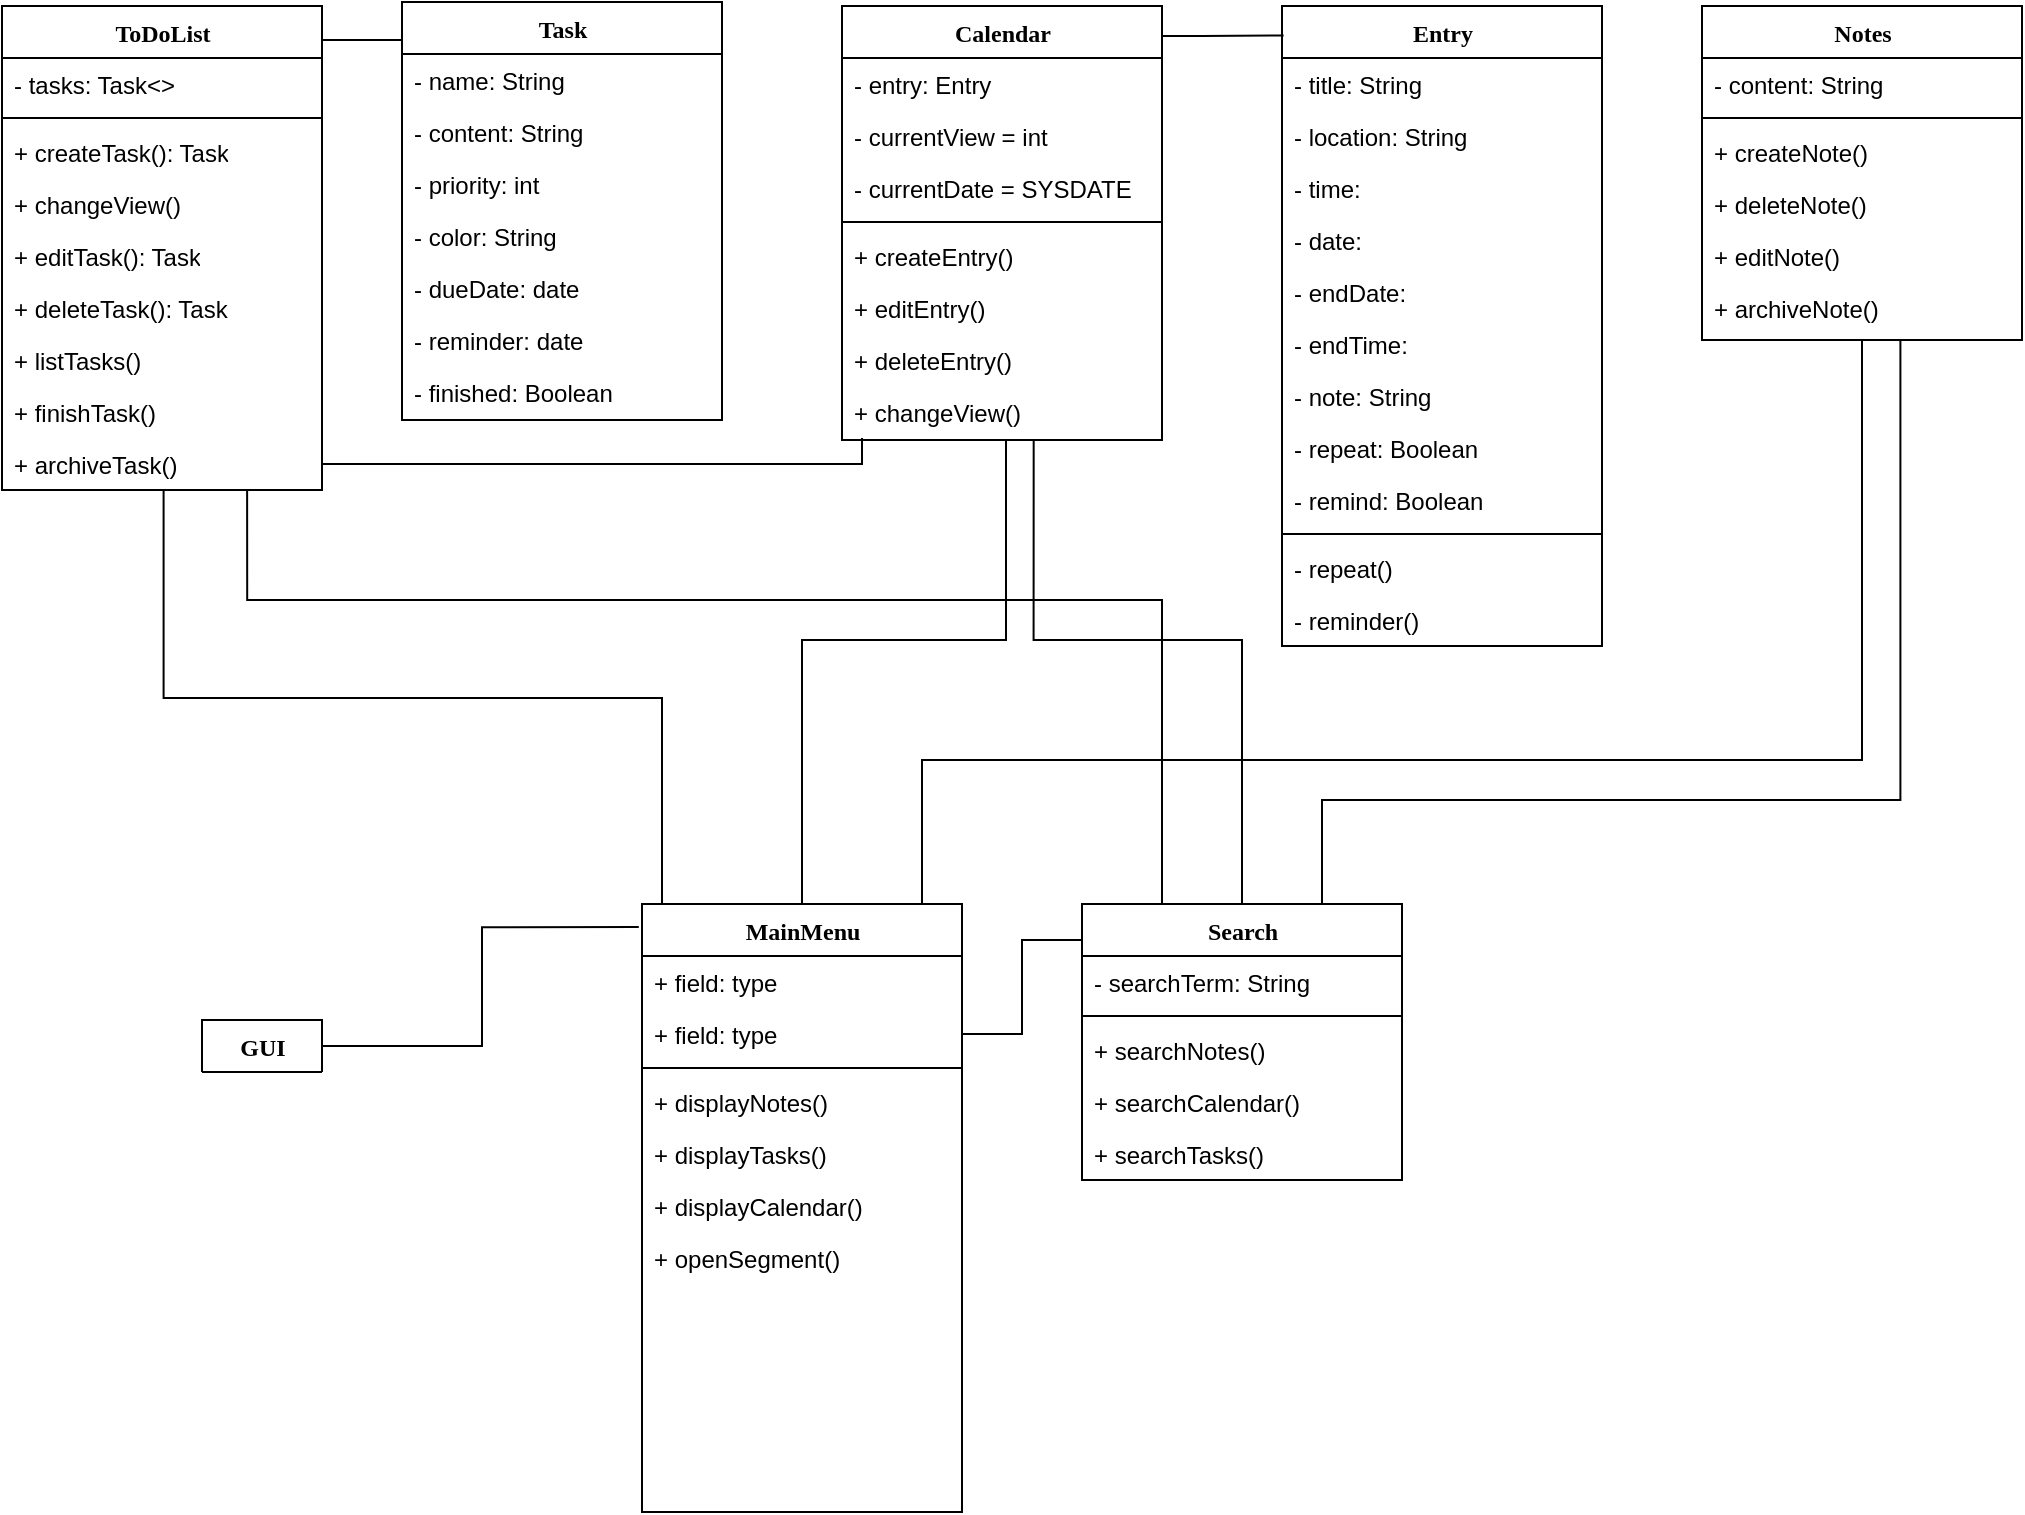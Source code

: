 <mxfile version="13.0.3" type="google" pages="2"><diagram name="Page-1" id="9f46799a-70d6-7492-0946-bef42562c5a5"><mxGraphModel dx="1057" dy="1087" grid="1" gridSize="10" guides="1" tooltips="1" connect="1" arrows="1" fold="1" page="1" pageScale="1" pageWidth="1100" pageHeight="850" background="#ffffff" math="0" shadow="0"><root><mxCell id="0"/><mxCell id="1" parent="0"/><mxCell id="Wks-ny9E3Jy280rTKgIt-69" style="edgeStyle=orthogonalEdgeStyle;rounded=0;orthogonalLoop=1;jettySize=auto;html=1;entryX=0.505;entryY=0.981;entryDx=0;entryDy=0;entryPerimeter=0;endArrow=none;endFill=0;strokeColor=#000000;" parent="1" source="78961159f06e98e8-69" target="Wks-ny9E3Jy280rTKgIt-32" edge="1"><mxGeometry relative="1" as="geometry"><Array as="points"><mxPoint x="370" y="379"/><mxPoint x="121" y="379"/></Array></mxGeometry></mxCell><mxCell id="Wks-ny9E3Jy280rTKgIt-78" value="" style="edgeStyle=orthogonalEdgeStyle;rounded=0;orthogonalLoop=1;jettySize=auto;html=1;endArrow=none;endFill=0;strokeColor=#000000;" parent="1" source="78961159f06e98e8-69" target="Wks-ny9E3Jy280rTKgIt-28" edge="1"><mxGeometry relative="1" as="geometry"><mxPoint x="490" y="454" as="targetPoint"/><Array as="points"><mxPoint x="440" y="350"/><mxPoint x="542" y="350"/></Array></mxGeometry></mxCell><mxCell id="Wks-ny9E3Jy280rTKgIt-79" style="edgeStyle=orthogonalEdgeStyle;rounded=0;orthogonalLoop=1;jettySize=auto;html=1;endArrow=none;endFill=0;strokeColor=#000000;" parent="1" source="78961159f06e98e8-69" target="Wks-ny9E3Jy280rTKgIt-31" edge="1"><mxGeometry relative="1" as="geometry"><Array as="points"><mxPoint x="500" y="410"/><mxPoint x="970" y="410"/></Array></mxGeometry></mxCell><mxCell id="78961159f06e98e8-69" value="MainMenu" style="swimlane;html=1;fontStyle=1;align=center;verticalAlign=top;childLayout=stackLayout;horizontal=1;startSize=26;horizontalStack=0;resizeParent=1;resizeLast=0;collapsible=1;marginBottom=0;swimlaneFillColor=#ffffff;rounded=0;shadow=0;comic=0;labelBackgroundColor=none;strokeWidth=1;fillColor=none;fontFamily=Verdana;fontSize=12" parent="1" vertex="1"><mxGeometry x="360" y="482.0" width="160" height="304" as="geometry"/></mxCell><mxCell id="78961159f06e98e8-70" value="+ field: type" style="text;html=1;strokeColor=none;fillColor=none;align=left;verticalAlign=top;spacingLeft=4;spacingRight=4;whiteSpace=wrap;overflow=hidden;rotatable=0;points=[[0,0.5],[1,0.5]];portConstraint=eastwest;" parent="78961159f06e98e8-69" vertex="1"><mxGeometry y="26" width="160" height="26" as="geometry"/></mxCell><mxCell id="78961159f06e98e8-76" value="+ field: type" style="text;html=1;strokeColor=none;fillColor=none;align=left;verticalAlign=top;spacingLeft=4;spacingRight=4;whiteSpace=wrap;overflow=hidden;rotatable=0;points=[[0,0.5],[1,0.5]];portConstraint=eastwest;" parent="78961159f06e98e8-69" vertex="1"><mxGeometry y="52" width="160" height="26" as="geometry"/></mxCell><mxCell id="78961159f06e98e8-77" value="" style="line;html=1;strokeWidth=1;fillColor=none;align=left;verticalAlign=middle;spacingTop=-1;spacingLeft=3;spacingRight=3;rotatable=0;labelPosition=right;points=[];portConstraint=eastwest;" parent="78961159f06e98e8-69" vertex="1"><mxGeometry y="78" width="160" height="8" as="geometry"/></mxCell><mxCell id="78961159f06e98e8-78" value="+ displayNotes()" style="text;html=1;strokeColor=none;fillColor=none;align=left;verticalAlign=top;spacingLeft=4;spacingRight=4;whiteSpace=wrap;overflow=hidden;rotatable=0;points=[[0,0.5],[1,0.5]];portConstraint=eastwest;" parent="78961159f06e98e8-69" vertex="1"><mxGeometry y="86" width="160" height="26" as="geometry"/></mxCell><mxCell id="78961159f06e98e8-79" value="+ displayTasks()" style="text;html=1;strokeColor=none;fillColor=none;align=left;verticalAlign=top;spacingLeft=4;spacingRight=4;whiteSpace=wrap;overflow=hidden;rotatable=0;points=[[0,0.5],[1,0.5]];portConstraint=eastwest;" parent="78961159f06e98e8-69" vertex="1"><mxGeometry y="112" width="160" height="26" as="geometry"/></mxCell><mxCell id="78961159f06e98e8-80" value="+ displayCalendar()" style="text;html=1;strokeColor=none;fillColor=none;align=left;verticalAlign=top;spacingLeft=4;spacingRight=4;whiteSpace=wrap;overflow=hidden;rotatable=0;points=[[0,0.5],[1,0.5]];portConstraint=eastwest;" parent="78961159f06e98e8-69" vertex="1"><mxGeometry y="138" width="160" height="26" as="geometry"/></mxCell><mxCell id="Wks-ny9E3Jy280rTKgIt-39" value="+ openSegment()" style="text;html=1;strokeColor=none;fillColor=none;align=left;verticalAlign=top;spacingLeft=4;spacingRight=4;whiteSpace=wrap;overflow=hidden;rotatable=0;points=[[0,0.5],[1,0.5]];portConstraint=eastwest;" parent="78961159f06e98e8-69" vertex="1"><mxGeometry y="164" width="160" height="26" as="geometry"/></mxCell><mxCell id="Wks-ny9E3Jy280rTKgIt-80" style="edgeStyle=orthogonalEdgeStyle;rounded=0;orthogonalLoop=1;jettySize=auto;html=1;entryX=0.766;entryY=0.981;entryDx=0;entryDy=0;entryPerimeter=0;endArrow=none;endFill=0;strokeColor=#000000;" parent="1" source="78961159f06e98e8-82" target="Wks-ny9E3Jy280rTKgIt-32" edge="1"><mxGeometry relative="1" as="geometry"><Array as="points"><mxPoint x="620" y="330"/><mxPoint x="163" y="330"/></Array></mxGeometry></mxCell><mxCell id="Wks-ny9E3Jy280rTKgIt-88" style="edgeStyle=orthogonalEdgeStyle;rounded=0;orthogonalLoop=1;jettySize=auto;html=1;entryX=0.599;entryY=0.987;entryDx=0;entryDy=0;entryPerimeter=0;endArrow=none;endFill=0;strokeColor=#000000;" parent="1" source="78961159f06e98e8-82" target="Wks-ny9E3Jy280rTKgIt-28" edge="1"><mxGeometry relative="1" as="geometry"><Array as="points"><mxPoint x="660" y="350"/><mxPoint x="556" y="350"/></Array></mxGeometry></mxCell><mxCell id="Wks-ny9E3Jy280rTKgIt-89" style="edgeStyle=orthogonalEdgeStyle;rounded=0;orthogonalLoop=1;jettySize=auto;html=1;entryX=0.62;entryY=1.032;entryDx=0;entryDy=0;entryPerimeter=0;endArrow=none;endFill=0;strokeColor=#000000;" parent="1" source="78961159f06e98e8-82" target="Wks-ny9E3Jy280rTKgIt-31" edge="1"><mxGeometry relative="1" as="geometry"><Array as="points"><mxPoint x="700" y="430"/><mxPoint x="989" y="430"/></Array></mxGeometry></mxCell><mxCell id="78961159f06e98e8-82" value="Search" style="swimlane;html=1;fontStyle=1;align=center;verticalAlign=top;childLayout=stackLayout;horizontal=1;startSize=26;horizontalStack=0;resizeParent=1;resizeLast=0;collapsible=1;marginBottom=0;swimlaneFillColor=#ffffff;rounded=0;shadow=0;comic=0;labelBackgroundColor=none;strokeWidth=1;fillColor=none;fontFamily=Verdana;fontSize=12" parent="1" vertex="1"><mxGeometry x="580" y="482" width="160" height="138" as="geometry"/></mxCell><mxCell id="78961159f06e98e8-83" value="- searchTerm: String" style="text;html=1;strokeColor=none;fillColor=none;align=left;verticalAlign=top;spacingLeft=4;spacingRight=4;whiteSpace=wrap;overflow=hidden;rotatable=0;points=[[0,0.5],[1,0.5]];portConstraint=eastwest;" parent="78961159f06e98e8-82" vertex="1"><mxGeometry y="26" width="160" height="26" as="geometry"/></mxCell><mxCell id="78961159f06e98e8-90" value="" style="line;html=1;strokeWidth=1;fillColor=none;align=left;verticalAlign=middle;spacingTop=-1;spacingLeft=3;spacingRight=3;rotatable=0;labelPosition=right;points=[];portConstraint=eastwest;" parent="78961159f06e98e8-82" vertex="1"><mxGeometry y="52" width="160" height="8" as="geometry"/></mxCell><mxCell id="78961159f06e98e8-91" value="+ searchNotes()&lt;br&gt;" style="text;html=1;strokeColor=none;fillColor=none;align=left;verticalAlign=top;spacingLeft=4;spacingRight=4;whiteSpace=wrap;overflow=hidden;rotatable=0;points=[[0,0.5],[1,0.5]];portConstraint=eastwest;" parent="78961159f06e98e8-82" vertex="1"><mxGeometry y="60" width="160" height="26" as="geometry"/></mxCell><mxCell id="78961159f06e98e8-94" value="+ searchCalendar()&lt;br&gt;" style="text;html=1;strokeColor=none;fillColor=none;align=left;verticalAlign=top;spacingLeft=4;spacingRight=4;whiteSpace=wrap;overflow=hidden;rotatable=0;points=[[0,0.5],[1,0.5]];portConstraint=eastwest;" parent="78961159f06e98e8-82" vertex="1"><mxGeometry y="86" width="160" height="26" as="geometry"/></mxCell><mxCell id="Wks-ny9E3Jy280rTKgIt-34" value="+ searchTasks()" style="text;html=1;strokeColor=none;fillColor=none;align=left;verticalAlign=top;spacingLeft=4;spacingRight=4;whiteSpace=wrap;overflow=hidden;rotatable=0;points=[[0,0.5],[1,0.5]];portConstraint=eastwest;" parent="78961159f06e98e8-82" vertex="1"><mxGeometry y="112" width="160" height="26" as="geometry"/></mxCell><mxCell id="Wks-ny9E3Jy280rTKgIt-46" style="edgeStyle=orthogonalEdgeStyle;rounded=0;orthogonalLoop=1;jettySize=auto;html=1;entryX=-0.01;entryY=0.038;entryDx=0;entryDy=0;entryPerimeter=0;endArrow=none;endFill=0;strokeColor=#000000;" parent="1" source="78961159f06e98e8-56" target="78961159f06e98e8-69" edge="1"><mxGeometry relative="1" as="geometry"/></mxCell><mxCell id="78961159f06e98e8-56" value="GUI" style="swimlane;html=1;fontStyle=1;align=center;verticalAlign=top;childLayout=stackLayout;horizontal=1;startSize=26;horizontalStack=0;resizeParent=1;resizeLast=0;collapsible=1;marginBottom=0;swimlaneFillColor=#ffffff;rounded=0;shadow=0;comic=0;labelBackgroundColor=none;strokeWidth=1;fillColor=none;fontFamily=Verdana;fontSize=12" parent="1" vertex="1" collapsed="1"><mxGeometry x="140" y="540" width="60" height="26" as="geometry"><mxRectangle x="90" y="482.0" width="160" height="300" as="alternateBounds"/></mxGeometry></mxCell><mxCell id="78961159f06e98e8-57" value="+ field: type" style="text;html=1;strokeColor=none;fillColor=none;align=left;verticalAlign=top;spacingLeft=4;spacingRight=4;whiteSpace=wrap;overflow=hidden;rotatable=0;points=[[0,0.5],[1,0.5]];portConstraint=eastwest;" parent="78961159f06e98e8-56" vertex="1"><mxGeometry y="26" width="60" height="26" as="geometry"/></mxCell><mxCell id="78961159f06e98e8-58" value="+ field: type" style="text;html=1;strokeColor=none;fillColor=none;align=left;verticalAlign=top;spacingLeft=4;spacingRight=4;whiteSpace=wrap;overflow=hidden;rotatable=0;points=[[0,0.5],[1,0.5]];portConstraint=eastwest;" parent="78961159f06e98e8-56" vertex="1"><mxGeometry y="52" width="60" height="26" as="geometry"/></mxCell><mxCell id="78961159f06e98e8-59" value="+ field: type" style="text;html=1;strokeColor=none;fillColor=none;align=left;verticalAlign=top;spacingLeft=4;spacingRight=4;whiteSpace=wrap;overflow=hidden;rotatable=0;points=[[0,0.5],[1,0.5]];portConstraint=eastwest;" parent="78961159f06e98e8-56" vertex="1"><mxGeometry y="78" width="60" height="26" as="geometry"/></mxCell><mxCell id="78961159f06e98e8-60" value="+ field: type" style="text;html=1;strokeColor=none;fillColor=none;align=left;verticalAlign=top;spacingLeft=4;spacingRight=4;whiteSpace=wrap;overflow=hidden;rotatable=0;points=[[0,0.5],[1,0.5]];portConstraint=eastwest;" parent="78961159f06e98e8-56" vertex="1"><mxGeometry y="104" width="60" height="26" as="geometry"/></mxCell><mxCell id="78961159f06e98e8-61" value="+ field: type" style="text;html=1;strokeColor=none;fillColor=none;align=left;verticalAlign=top;spacingLeft=4;spacingRight=4;whiteSpace=wrap;overflow=hidden;rotatable=0;points=[[0,0.5],[1,0.5]];portConstraint=eastwest;" parent="78961159f06e98e8-56" vertex="1"><mxGeometry y="130" width="60" height="26" as="geometry"/></mxCell><mxCell id="78961159f06e98e8-62" value="+ field: type" style="text;html=1;strokeColor=none;fillColor=none;align=left;verticalAlign=top;spacingLeft=4;spacingRight=4;whiteSpace=wrap;overflow=hidden;rotatable=0;points=[[0,0.5],[1,0.5]];portConstraint=eastwest;" parent="78961159f06e98e8-56" vertex="1"><mxGeometry y="156" width="60" height="26" as="geometry"/></mxCell><mxCell id="78961159f06e98e8-63" value="+ field: type" style="text;html=1;strokeColor=none;fillColor=none;align=left;verticalAlign=top;spacingLeft=4;spacingRight=4;whiteSpace=wrap;overflow=hidden;rotatable=0;points=[[0,0.5],[1,0.5]];portConstraint=eastwest;" parent="78961159f06e98e8-56" vertex="1"><mxGeometry y="182" width="60" height="26" as="geometry"/></mxCell><mxCell id="78961159f06e98e8-64" value="" style="line;html=1;strokeWidth=1;fillColor=none;align=left;verticalAlign=middle;spacingTop=-1;spacingLeft=3;spacingRight=3;rotatable=0;labelPosition=right;points=[];portConstraint=eastwest;" parent="78961159f06e98e8-56" vertex="1"><mxGeometry y="208" width="60" height="8" as="geometry"/></mxCell><mxCell id="78961159f06e98e8-65" value="+ method(type): type" style="text;html=1;strokeColor=none;fillColor=none;align=left;verticalAlign=top;spacingLeft=4;spacingRight=4;whiteSpace=wrap;overflow=hidden;rotatable=0;points=[[0,0.5],[1,0.5]];portConstraint=eastwest;" parent="78961159f06e98e8-56" vertex="1"><mxGeometry y="216" width="60" height="26" as="geometry"/></mxCell><mxCell id="78961159f06e98e8-66" value="+ method(type): type" style="text;html=1;strokeColor=none;fillColor=none;align=left;verticalAlign=top;spacingLeft=4;spacingRight=4;whiteSpace=wrap;overflow=hidden;rotatable=0;points=[[0,0.5],[1,0.5]];portConstraint=eastwest;" parent="78961159f06e98e8-56" vertex="1"><mxGeometry y="242" width="60" height="26" as="geometry"/></mxCell><mxCell id="78961159f06e98e8-68" value="+ method(type): type" style="text;html=1;strokeColor=none;fillColor=none;align=left;verticalAlign=top;spacingLeft=4;spacingRight=4;whiteSpace=wrap;overflow=hidden;rotatable=0;points=[[0,0.5],[1,0.5]];portConstraint=eastwest;" parent="78961159f06e98e8-56" vertex="1"><mxGeometry y="268" width="60" height="26" as="geometry"/></mxCell><mxCell id="Wks-ny9E3Jy280rTKgIt-48" style="edgeStyle=orthogonalEdgeStyle;rounded=0;orthogonalLoop=1;jettySize=auto;html=1;entryX=0.005;entryY=0.046;entryDx=0;entryDy=0;entryPerimeter=0;endArrow=none;endFill=0;strokeColor=#000000;" parent="1" source="78961159f06e98e8-30" target="Wks-ny9E3Jy280rTKgIt-9" edge="1"><mxGeometry relative="1" as="geometry"><Array as="points"><mxPoint x="640" y="48"/><mxPoint x="640" y="48"/></Array></mxGeometry></mxCell><mxCell id="Wks-ny9E3Jy280rTKgIt-45" style="edgeStyle=orthogonalEdgeStyle;rounded=0;orthogonalLoop=1;jettySize=auto;html=1;endArrow=none;endFill=0;strokeColor=#000000;" parent="1" source="78961159f06e98e8-76" target="78961159f06e98e8-82" edge="1"><mxGeometry relative="1" as="geometry"><Array as="points"><mxPoint x="550" y="547"/><mxPoint x="550" y="500"/></Array></mxGeometry></mxCell><mxCell id="78961159f06e98e8-17" value="Task" style="swimlane;html=1;fontStyle=1;align=center;verticalAlign=top;childLayout=stackLayout;horizontal=1;startSize=26;horizontalStack=0;resizeParent=1;resizeLast=0;collapsible=1;marginBottom=0;swimlaneFillColor=#ffffff;rounded=0;shadow=0;comic=0;labelBackgroundColor=none;strokeWidth=1;fillColor=none;fontFamily=Verdana;fontSize=12" parent="1" vertex="1"><mxGeometry x="240" y="31" width="160" height="209" as="geometry"/></mxCell><mxCell id="78961159f06e98e8-21" value="- name: String" style="text;html=1;strokeColor=none;fillColor=none;align=left;verticalAlign=top;spacingLeft=4;spacingRight=4;whiteSpace=wrap;overflow=hidden;rotatable=0;points=[[0,0.5],[1,0.5]];portConstraint=eastwest;" parent="78961159f06e98e8-17" vertex="1"><mxGeometry y="26" width="160" height="26" as="geometry"/></mxCell><mxCell id="Wks-ny9E3Jy280rTKgIt-4" value="- content: String" style="text;html=1;strokeColor=none;fillColor=none;align=left;verticalAlign=top;spacingLeft=4;spacingRight=4;whiteSpace=wrap;overflow=hidden;rotatable=0;points=[[0,0.5],[1,0.5]];portConstraint=eastwest;" parent="78961159f06e98e8-17" vertex="1"><mxGeometry y="52" width="160" height="26" as="geometry"/></mxCell><mxCell id="78961159f06e98e8-23" value="- priority: int" style="text;html=1;strokeColor=none;fillColor=none;align=left;verticalAlign=top;spacingLeft=4;spacingRight=4;whiteSpace=wrap;overflow=hidden;rotatable=0;points=[[0,0.5],[1,0.5]];portConstraint=eastwest;" parent="78961159f06e98e8-17" vertex="1"><mxGeometry y="78" width="160" height="26" as="geometry"/></mxCell><mxCell id="78961159f06e98e8-25" value="- color: String" style="text;html=1;strokeColor=none;fillColor=none;align=left;verticalAlign=top;spacingLeft=4;spacingRight=4;whiteSpace=wrap;overflow=hidden;rotatable=0;points=[[0,0.5],[1,0.5]];portConstraint=eastwest;" parent="78961159f06e98e8-17" vertex="1"><mxGeometry y="104" width="160" height="26" as="geometry"/></mxCell><mxCell id="78961159f06e98e8-26" value="- dueDate: date" style="text;html=1;strokeColor=none;fillColor=none;align=left;verticalAlign=top;spacingLeft=4;spacingRight=4;whiteSpace=wrap;overflow=hidden;rotatable=0;points=[[0,0.5],[1,0.5]];portConstraint=eastwest;" parent="78961159f06e98e8-17" vertex="1"><mxGeometry y="130" width="160" height="26" as="geometry"/></mxCell><mxCell id="78961159f06e98e8-24" value="- reminder: date" style="text;html=1;strokeColor=none;fillColor=none;align=left;verticalAlign=top;spacingLeft=4;spacingRight=4;whiteSpace=wrap;overflow=hidden;rotatable=0;points=[[0,0.5],[1,0.5]];portConstraint=eastwest;" parent="78961159f06e98e8-17" vertex="1"><mxGeometry y="156" width="160" height="26" as="geometry"/></mxCell><mxCell id="Wks-ny9E3Jy280rTKgIt-64" value="- finished: Boolean" style="text;html=1;strokeColor=none;fillColor=none;align=left;verticalAlign=top;spacingLeft=4;spacingRight=4;whiteSpace=wrap;overflow=hidden;rotatable=0;points=[[0,0.5],[1,0.5]];portConstraint=eastwest;" parent="78961159f06e98e8-17" vertex="1"><mxGeometry y="182" width="160" height="26" as="geometry"/></mxCell><mxCell id="78961159f06e98e8-30" value="Calendar" style="swimlane;html=1;fontStyle=1;align=center;verticalAlign=top;childLayout=stackLayout;horizontal=1;startSize=26;horizontalStack=0;resizeParent=1;resizeLast=0;collapsible=1;marginBottom=0;swimlaneFillColor=#ffffff;rounded=0;shadow=0;comic=0;labelBackgroundColor=none;strokeWidth=1;fillColor=none;fontFamily=Verdana;fontSize=12" parent="1" vertex="1"><mxGeometry x="460" y="33" width="160" height="217" as="geometry"/></mxCell><mxCell id="78961159f06e98e8-31" value="- entry: Entry" style="text;html=1;strokeColor=none;fillColor=none;align=left;verticalAlign=top;spacingLeft=4;spacingRight=4;whiteSpace=wrap;overflow=hidden;rotatable=0;points=[[0,0.5],[1,0.5]];portConstraint=eastwest;" parent="78961159f06e98e8-30" vertex="1"><mxGeometry y="26" width="160" height="26" as="geometry"/></mxCell><mxCell id="78961159f06e98e8-37" value="- currentView = int" style="text;html=1;strokeColor=none;fillColor=none;align=left;verticalAlign=top;spacingLeft=4;spacingRight=4;whiteSpace=wrap;overflow=hidden;rotatable=0;points=[[0,0.5],[1,0.5]];portConstraint=eastwest;" parent="78961159f06e98e8-30" vertex="1"><mxGeometry y="52" width="160" height="26" as="geometry"/></mxCell><mxCell id="Wks-ny9E3Jy280rTKgIt-27" value="- currentDate = SYSDATE" style="text;html=1;strokeColor=none;fillColor=none;align=left;verticalAlign=top;spacingLeft=4;spacingRight=4;whiteSpace=wrap;overflow=hidden;rotatable=0;points=[[0,0.5],[1,0.5]];portConstraint=eastwest;" parent="78961159f06e98e8-30" vertex="1"><mxGeometry y="78" width="160" height="26" as="geometry"/></mxCell><mxCell id="78961159f06e98e8-38" value="" style="line;html=1;strokeWidth=1;fillColor=none;align=left;verticalAlign=middle;spacingTop=-1;spacingLeft=3;spacingRight=3;rotatable=0;labelPosition=right;points=[];portConstraint=eastwest;" parent="78961159f06e98e8-30" vertex="1"><mxGeometry y="104" width="160" height="8" as="geometry"/></mxCell><mxCell id="Wks-ny9E3Jy280rTKgIt-18" value="+ createEntry()" style="text;html=1;strokeColor=none;fillColor=none;align=left;verticalAlign=top;spacingLeft=4;spacingRight=4;whiteSpace=wrap;overflow=hidden;rotatable=0;points=[[0,0.5],[1,0.5]];portConstraint=eastwest;" parent="78961159f06e98e8-30" vertex="1"><mxGeometry y="112" width="160" height="26" as="geometry"/></mxCell><mxCell id="Wks-ny9E3Jy280rTKgIt-19" value="+ editEntry()&lt;br&gt;" style="text;html=1;strokeColor=none;fillColor=none;align=left;verticalAlign=top;spacingLeft=4;spacingRight=4;whiteSpace=wrap;overflow=hidden;rotatable=0;points=[[0,0.5],[1,0.5]];portConstraint=eastwest;" parent="78961159f06e98e8-30" vertex="1"><mxGeometry y="138" width="160" height="26" as="geometry"/></mxCell><mxCell id="Wks-ny9E3Jy280rTKgIt-24" value="+ deleteEntry()" style="text;html=1;strokeColor=none;fillColor=none;align=left;verticalAlign=top;spacingLeft=4;spacingRight=4;whiteSpace=wrap;overflow=hidden;rotatable=0;points=[[0,0.5],[1,0.5]];portConstraint=eastwest;" parent="78961159f06e98e8-30" vertex="1"><mxGeometry y="164" width="160" height="26" as="geometry"/></mxCell><mxCell id="Wks-ny9E3Jy280rTKgIt-28" value="+ changeView()" style="text;html=1;strokeColor=none;fillColor=none;align=left;verticalAlign=top;spacingLeft=4;spacingRight=4;whiteSpace=wrap;overflow=hidden;rotatable=0;points=[[0,0.5],[1,0.5]];portConstraint=eastwest;" parent="78961159f06e98e8-30" vertex="1"><mxGeometry y="190" width="160" height="26" as="geometry"/></mxCell><mxCell id="Wks-ny9E3Jy280rTKgIt-9" value="Entry" style="swimlane;html=1;fontStyle=1;align=center;verticalAlign=top;childLayout=stackLayout;horizontal=1;startSize=26;horizontalStack=0;resizeParent=1;resizeLast=0;collapsible=1;marginBottom=0;swimlaneFillColor=#ffffff;rounded=0;shadow=0;comic=0;labelBackgroundColor=none;strokeWidth=1;fillColor=none;fontFamily=Verdana;fontSize=12" parent="1" vertex="1"><mxGeometry x="680" y="33" width="160" height="320" as="geometry"/></mxCell><mxCell id="Wks-ny9E3Jy280rTKgIt-10" value="- title: String" style="text;html=1;strokeColor=none;fillColor=none;align=left;verticalAlign=top;spacingLeft=4;spacingRight=4;whiteSpace=wrap;overflow=hidden;rotatable=0;points=[[0,0.5],[1,0.5]];portConstraint=eastwest;" parent="Wks-ny9E3Jy280rTKgIt-9" vertex="1"><mxGeometry y="26" width="160" height="26" as="geometry"/></mxCell><mxCell id="Wks-ny9E3Jy280rTKgIt-11" value="- location: String" style="text;html=1;strokeColor=none;fillColor=none;align=left;verticalAlign=top;spacingLeft=4;spacingRight=4;whiteSpace=wrap;overflow=hidden;rotatable=0;points=[[0,0.5],[1,0.5]];portConstraint=eastwest;" parent="Wks-ny9E3Jy280rTKgIt-9" vertex="1"><mxGeometry y="52" width="160" height="26" as="geometry"/></mxCell><mxCell id="Wks-ny9E3Jy280rTKgIt-12" value="- time:&amp;nbsp;" style="text;html=1;strokeColor=none;fillColor=none;align=left;verticalAlign=top;spacingLeft=4;spacingRight=4;whiteSpace=wrap;overflow=hidden;rotatable=0;points=[[0,0.5],[1,0.5]];portConstraint=eastwest;" parent="Wks-ny9E3Jy280rTKgIt-9" vertex="1"><mxGeometry y="78" width="160" height="26" as="geometry"/></mxCell><mxCell id="Wks-ny9E3Jy280rTKgIt-20" value="- date:" style="text;html=1;strokeColor=none;fillColor=none;align=left;verticalAlign=top;spacingLeft=4;spacingRight=4;whiteSpace=wrap;overflow=hidden;rotatable=0;points=[[0,0.5],[1,0.5]];portConstraint=eastwest;" parent="Wks-ny9E3Jy280rTKgIt-9" vertex="1"><mxGeometry y="104" width="160" height="26" as="geometry"/></mxCell><mxCell id="Wks-ny9E3Jy280rTKgIt-22" value="- endDate:" style="text;html=1;strokeColor=none;fillColor=none;align=left;verticalAlign=top;spacingLeft=4;spacingRight=4;whiteSpace=wrap;overflow=hidden;rotatable=0;points=[[0,0.5],[1,0.5]];portConstraint=eastwest;" parent="Wks-ny9E3Jy280rTKgIt-9" vertex="1"><mxGeometry y="130" width="160" height="26" as="geometry"/></mxCell><mxCell id="Wks-ny9E3Jy280rTKgIt-21" value="- endTime:" style="text;html=1;strokeColor=none;fillColor=none;align=left;verticalAlign=top;spacingLeft=4;spacingRight=4;whiteSpace=wrap;overflow=hidden;rotatable=0;points=[[0,0.5],[1,0.5]];portConstraint=eastwest;" parent="Wks-ny9E3Jy280rTKgIt-9" vertex="1"><mxGeometry y="156" width="160" height="26" as="geometry"/></mxCell><mxCell id="Wks-ny9E3Jy280rTKgIt-15" value="- note: String" style="text;html=1;strokeColor=none;fillColor=none;align=left;verticalAlign=top;spacingLeft=4;spacingRight=4;whiteSpace=wrap;overflow=hidden;rotatable=0;points=[[0,0.5],[1,0.5]];portConstraint=eastwest;" parent="Wks-ny9E3Jy280rTKgIt-9" vertex="1"><mxGeometry y="182" width="160" height="26" as="geometry"/></mxCell><mxCell id="Wks-ny9E3Jy280rTKgIt-16" value="- repeat: Boolean" style="text;html=1;strokeColor=none;fillColor=none;align=left;verticalAlign=top;spacingLeft=4;spacingRight=4;whiteSpace=wrap;overflow=hidden;rotatable=0;points=[[0,0.5],[1,0.5]];portConstraint=eastwest;" parent="Wks-ny9E3Jy280rTKgIt-9" vertex="1"><mxGeometry y="208" width="160" height="26" as="geometry"/></mxCell><mxCell id="Wks-ny9E3Jy280rTKgIt-23" value="- remind: Boolean" style="text;html=1;strokeColor=none;fillColor=none;align=left;verticalAlign=top;spacingLeft=4;spacingRight=4;whiteSpace=wrap;overflow=hidden;rotatable=0;points=[[0,0.5],[1,0.5]];portConstraint=eastwest;" parent="Wks-ny9E3Jy280rTKgIt-9" vertex="1"><mxGeometry y="234" width="160" height="26" as="geometry"/></mxCell><mxCell id="Wks-ny9E3Jy280rTKgIt-17" value="" style="line;html=1;strokeWidth=1;fillColor=none;align=left;verticalAlign=middle;spacingTop=-1;spacingLeft=3;spacingRight=3;rotatable=0;labelPosition=right;points=[];portConstraint=eastwest;" parent="Wks-ny9E3Jy280rTKgIt-9" vertex="1"><mxGeometry y="260" width="160" height="8" as="geometry"/></mxCell><mxCell id="78961159f06e98e8-42" value="- repeat()" style="text;html=1;strokeColor=none;fillColor=none;align=left;verticalAlign=top;spacingLeft=4;spacingRight=4;whiteSpace=wrap;overflow=hidden;rotatable=0;points=[[0,0.5],[1,0.5]];portConstraint=eastwest;" parent="Wks-ny9E3Jy280rTKgIt-9" vertex="1"><mxGeometry y="268" width="160" height="26" as="geometry"/></mxCell><mxCell id="Wks-ny9E3Jy280rTKgIt-26" value="- reminder()" style="text;html=1;strokeColor=none;fillColor=none;align=left;verticalAlign=top;spacingLeft=4;spacingRight=4;whiteSpace=wrap;overflow=hidden;rotatable=0;points=[[0,0.5],[1,0.5]];portConstraint=eastwest;" parent="Wks-ny9E3Jy280rTKgIt-9" vertex="1"><mxGeometry y="294" width="160" height="26" as="geometry"/></mxCell><mxCell id="78961159f06e98e8-43" value="Notes" style="swimlane;html=1;fontStyle=1;align=center;verticalAlign=top;childLayout=stackLayout;horizontal=1;startSize=26;horizontalStack=0;resizeParent=1;resizeLast=0;collapsible=1;marginBottom=0;swimlaneFillColor=#ffffff;rounded=0;shadow=0;comic=0;labelBackgroundColor=none;strokeWidth=1;fillColor=none;fontFamily=Verdana;fontSize=12" parent="1" vertex="1"><mxGeometry x="890" y="33" width="160" height="167" as="geometry"/></mxCell><mxCell id="78961159f06e98e8-44" value="- content: String" style="text;html=1;strokeColor=none;fillColor=none;align=left;verticalAlign=top;spacingLeft=4;spacingRight=4;whiteSpace=wrap;overflow=hidden;rotatable=0;points=[[0,0.5],[1,0.5]];portConstraint=eastwest;" parent="78961159f06e98e8-43" vertex="1"><mxGeometry y="26" width="160" height="26" as="geometry"/></mxCell><mxCell id="78961159f06e98e8-51" value="" style="line;html=1;strokeWidth=1;fillColor=none;align=left;verticalAlign=middle;spacingTop=-1;spacingLeft=3;spacingRight=3;rotatable=0;labelPosition=right;points=[];portConstraint=eastwest;" parent="78961159f06e98e8-43" vertex="1"><mxGeometry y="52" width="160" height="8" as="geometry"/></mxCell><mxCell id="78961159f06e98e8-52" value="+ createNote()&lt;br&gt;" style="text;html=1;strokeColor=none;fillColor=none;align=left;verticalAlign=top;spacingLeft=4;spacingRight=4;whiteSpace=wrap;overflow=hidden;rotatable=0;points=[[0,0.5],[1,0.5]];portConstraint=eastwest;" parent="78961159f06e98e8-43" vertex="1"><mxGeometry y="60" width="160" height="26" as="geometry"/></mxCell><mxCell id="Wks-ny9E3Jy280rTKgIt-29" value="+ deleteNote()" style="text;html=1;strokeColor=none;fillColor=none;align=left;verticalAlign=top;spacingLeft=4;spacingRight=4;whiteSpace=wrap;overflow=hidden;rotatable=0;points=[[0,0.5],[1,0.5]];portConstraint=eastwest;" parent="78961159f06e98e8-43" vertex="1"><mxGeometry y="86" width="160" height="26" as="geometry"/></mxCell><mxCell id="Wks-ny9E3Jy280rTKgIt-30" value="+ editNote()" style="text;html=1;strokeColor=none;fillColor=none;align=left;verticalAlign=top;spacingLeft=4;spacingRight=4;whiteSpace=wrap;overflow=hidden;rotatable=0;points=[[0,0.5],[1,0.5]];portConstraint=eastwest;" parent="78961159f06e98e8-43" vertex="1"><mxGeometry y="112" width="160" height="26" as="geometry"/></mxCell><mxCell id="Wks-ny9E3Jy280rTKgIt-31" value="+ archiveNote()" style="text;html=1;strokeColor=none;fillColor=none;align=left;verticalAlign=top;spacingLeft=4;spacingRight=4;whiteSpace=wrap;overflow=hidden;rotatable=0;points=[[0,0.5],[1,0.5]];portConstraint=eastwest;" parent="78961159f06e98e8-43" vertex="1"><mxGeometry y="138" width="160" height="26" as="geometry"/></mxCell><mxCell id="Wks-ny9E3Jy280rTKgIt-68" style="edgeStyle=orthogonalEdgeStyle;rounded=0;orthogonalLoop=1;jettySize=auto;html=1;entryX=0;entryY=0.091;entryDx=0;entryDy=0;entryPerimeter=0;endArrow=none;endFill=0;strokeColor=#000000;" parent="1" source="Wks-ny9E3Jy280rTKgIt-49" target="78961159f06e98e8-17" edge="1"><mxGeometry relative="1" as="geometry"><Array as="points"><mxPoint x="210" y="50"/><mxPoint x="210" y="50"/></Array></mxGeometry></mxCell><mxCell id="Wks-ny9E3Jy280rTKgIt-49" value="ToDoList&lt;br&gt;" style="swimlane;html=1;fontStyle=1;align=center;verticalAlign=top;childLayout=stackLayout;horizontal=1;startSize=26;horizontalStack=0;resizeParent=1;resizeLast=0;collapsible=1;marginBottom=0;swimlaneFillColor=#ffffff;rounded=0;shadow=0;comic=0;labelBackgroundColor=none;strokeWidth=1;fillColor=none;fontFamily=Verdana;fontSize=12" parent="1" vertex="1"><mxGeometry x="40" y="33" width="160" height="242" as="geometry"/></mxCell><mxCell id="Wks-ny9E3Jy280rTKgIt-50" value="- tasks: Task&amp;lt;&amp;gt;" style="text;html=1;strokeColor=none;fillColor=none;align=left;verticalAlign=top;spacingLeft=4;spacingRight=4;whiteSpace=wrap;overflow=hidden;rotatable=0;points=[[0,0.5],[1,0.5]];portConstraint=eastwest;" parent="Wks-ny9E3Jy280rTKgIt-49" vertex="1"><mxGeometry y="26" width="160" height="26" as="geometry"/></mxCell><mxCell id="Wks-ny9E3Jy280rTKgIt-56" value="" style="line;html=1;strokeWidth=1;fillColor=none;align=left;verticalAlign=middle;spacingTop=-1;spacingLeft=3;spacingRight=3;rotatable=0;labelPosition=right;points=[];portConstraint=eastwest;" parent="Wks-ny9E3Jy280rTKgIt-49" vertex="1"><mxGeometry y="52" width="160" height="8" as="geometry"/></mxCell><mxCell id="Wks-ny9E3Jy280rTKgIt-57" value="+ createTask(): Task" style="text;html=1;strokeColor=none;fillColor=none;align=left;verticalAlign=top;spacingLeft=4;spacingRight=4;whiteSpace=wrap;overflow=hidden;rotatable=0;points=[[0,0.5],[1,0.5]];portConstraint=eastwest;" parent="Wks-ny9E3Jy280rTKgIt-49" vertex="1"><mxGeometry y="60" width="160" height="26" as="geometry"/></mxCell><mxCell id="Wks-ny9E3Jy280rTKgIt-6" value="+ changeView()" style="text;html=1;strokeColor=none;fillColor=none;align=left;verticalAlign=top;spacingLeft=4;spacingRight=4;whiteSpace=wrap;overflow=hidden;rotatable=0;points=[[0,0.5],[1,0.5]];portConstraint=eastwest;" parent="Wks-ny9E3Jy280rTKgIt-49" vertex="1"><mxGeometry y="86" width="160" height="26" as="geometry"/></mxCell><mxCell id="78961159f06e98e8-20" value="+ editTask(): Task" style="text;html=1;strokeColor=none;fillColor=none;align=left;verticalAlign=top;spacingLeft=4;spacingRight=4;whiteSpace=wrap;overflow=hidden;rotatable=0;points=[[0,0.5],[1,0.5]];portConstraint=eastwest;" parent="Wks-ny9E3Jy280rTKgIt-49" vertex="1"><mxGeometry y="112" width="160" height="26" as="geometry"/></mxCell><mxCell id="Wks-ny9E3Jy280rTKgIt-5" value="+ deleteTask(): Task" style="text;html=1;strokeColor=none;fillColor=none;align=left;verticalAlign=top;spacingLeft=4;spacingRight=4;whiteSpace=wrap;overflow=hidden;rotatable=0;points=[[0,0.5],[1,0.5]];portConstraint=eastwest;" parent="Wks-ny9E3Jy280rTKgIt-49" vertex="1"><mxGeometry y="138" width="160" height="26" as="geometry"/></mxCell><mxCell id="Wks-ny9E3Jy280rTKgIt-8" value="+ listTasks()" style="text;html=1;strokeColor=none;fillColor=none;align=left;verticalAlign=top;spacingLeft=4;spacingRight=4;whiteSpace=wrap;overflow=hidden;rotatable=0;points=[[0,0.5],[1,0.5]];portConstraint=eastwest;" parent="Wks-ny9E3Jy280rTKgIt-49" vertex="1"><mxGeometry y="164" width="160" height="26" as="geometry"/></mxCell><mxCell id="Wks-ny9E3Jy280rTKgIt-7" value="+ finishTask()" style="text;html=1;strokeColor=none;fillColor=none;align=left;verticalAlign=top;spacingLeft=4;spacingRight=4;whiteSpace=wrap;overflow=hidden;rotatable=0;points=[[0,0.5],[1,0.5]];portConstraint=eastwest;" parent="Wks-ny9E3Jy280rTKgIt-49" vertex="1"><mxGeometry y="190" width="160" height="26" as="geometry"/></mxCell><mxCell id="Wks-ny9E3Jy280rTKgIt-32" value="+ archiveTask()" style="text;html=1;strokeColor=none;fillColor=none;align=left;verticalAlign=top;spacingLeft=4;spacingRight=4;whiteSpace=wrap;overflow=hidden;rotatable=0;points=[[0,0.5],[1,0.5]];portConstraint=eastwest;" parent="Wks-ny9E3Jy280rTKgIt-49" vertex="1"><mxGeometry y="216" width="160" height="26" as="geometry"/></mxCell><mxCell id="Wks-ny9E3Jy280rTKgIt-90" style="edgeStyle=orthogonalEdgeStyle;rounded=0;orthogonalLoop=1;jettySize=auto;html=1;endArrow=none;endFill=0;strokeColor=#000000;" parent="1" source="Wks-ny9E3Jy280rTKgIt-32" target="Wks-ny9E3Jy280rTKgIt-28" edge="1"><mxGeometry relative="1" as="geometry"><mxPoint x="430" y="250" as="targetPoint"/><Array as="points"><mxPoint x="470" y="262"/></Array></mxGeometry></mxCell></root></mxGraphModel></diagram><diagram id="ixtPzASj9X9-fCTQDtW3" name="Page-2"><mxGraphModel dx="899" dy="761" grid="1" gridSize="10" guides="1" tooltips="1" connect="1" arrows="1" fold="1" page="1" pageScale="1" pageWidth="850" pageHeight="1100" math="0" shadow="0"><root><mxCell id="aUhY2ZU-Pthd8HIBDsSd-0"/><mxCell id="aUhY2ZU-Pthd8HIBDsSd-1" parent="aUhY2ZU-Pthd8HIBDsSd-0"/><mxCell id="aUhY2ZU-Pthd8HIBDsSd-23" value="CAR" style="html=1;fillColor=#dae8fc;align=center;strokeColor=#6c8ebf;labelPosition=center;verticalLabelPosition=top;verticalAlign=bottom;" vertex="1" parent="aUhY2ZU-Pthd8HIBDsSd-1"><mxGeometry x="130" y="265" width="600" height="350" as="geometry"/></mxCell><mxCell id="aUhY2ZU-Pthd8HIBDsSd-22" style="edgeStyle=orthogonalEdgeStyle;rounded=0;orthogonalLoop=1;jettySize=auto;html=1;endArrow=none;endFill=0;strokeColor=#000000;" edge="1" parent="aUhY2ZU-Pthd8HIBDsSd-1" source="aUhY2ZU-Pthd8HIBDsSd-2" target="aUhY2ZU-Pthd8HIBDsSd-6"><mxGeometry relative="1" as="geometry"/></mxCell><mxCell id="aUhY2ZU-Pthd8HIBDsSd-2" value="Actor" style="shape=umlActor;verticalLabelPosition=bottom;labelBackgroundColor=#ffffff;verticalAlign=top;html=1;outlineConnect=0;fillColor=none;gradientColor=none;align=left;" vertex="1" parent="aUhY2ZU-Pthd8HIBDsSd-1"><mxGeometry x="60" y="410" width="30" height="60" as="geometry"/></mxCell><mxCell id="aUhY2ZU-Pthd8HIBDsSd-4" value="Start Car" style="ellipse;whiteSpace=wrap;html=1;fillColor=none;gradientColor=none;align=center;" vertex="1" parent="aUhY2ZU-Pthd8HIBDsSd-1"><mxGeometry x="190" y="290" width="70" height="40" as="geometry"/></mxCell><mxCell id="aUhY2ZU-Pthd8HIBDsSd-5" value="Stop Car" style="ellipse;whiteSpace=wrap;html=1;fillColor=none;gradientColor=none;align=center;" vertex="1" parent="aUhY2ZU-Pthd8HIBDsSd-1"><mxGeometry x="200" y="550" width="70" height="40" as="geometry"/></mxCell><mxCell id="aUhY2ZU-Pthd8HIBDsSd-6" value="Drive car" style="ellipse;whiteSpace=wrap;html=1;fillColor=none;gradientColor=none;align=center;" vertex="1" parent="aUhY2ZU-Pthd8HIBDsSd-1"><mxGeometry x="160" y="420" width="70" height="40" as="geometry"/></mxCell><mxCell id="aUhY2ZU-Pthd8HIBDsSd-7" value="Extends" style="endArrow=block;endSize=16;endFill=0;html=1;strokeColor=#000000;exitX=0.5;exitY=1;exitDx=0;exitDy=0;" edge="1" parent="aUhY2ZU-Pthd8HIBDsSd-1" source="aUhY2ZU-Pthd8HIBDsSd-4" target="aUhY2ZU-Pthd8HIBDsSd-6"><mxGeometry width="160" relative="1" as="geometry"><mxPoint x="320" y="410" as="sourcePoint"/><mxPoint x="480" y="410" as="targetPoint"/></mxGeometry></mxCell><mxCell id="aUhY2ZU-Pthd8HIBDsSd-8" value="Extends" style="endArrow=block;endSize=16;endFill=0;html=1;strokeColor=#000000;exitX=0.5;exitY=0;exitDx=0;exitDy=0;" edge="1" parent="aUhY2ZU-Pthd8HIBDsSd-1" source="aUhY2ZU-Pthd8HIBDsSd-5" target="aUhY2ZU-Pthd8HIBDsSd-6"><mxGeometry width="160" relative="1" as="geometry"><mxPoint x="320" y="410" as="sourcePoint"/><mxPoint x="480" y="410" as="targetPoint"/></mxGeometry></mxCell><mxCell id="aUhY2ZU-Pthd8HIBDsSd-9" value="Accelerate" style="ellipse;whiteSpace=wrap;html=1;fillColor=none;gradientColor=none;align=center;" vertex="1" parent="aUhY2ZU-Pthd8HIBDsSd-1"><mxGeometry x="395" y="310" width="70" height="40" as="geometry"/></mxCell><mxCell id="aUhY2ZU-Pthd8HIBDsSd-10" value="Notification to other cars and pedestrians" style="ellipse;whiteSpace=wrap;html=1;fillColor=none;gradientColor=none;align=center;" vertex="1" parent="aUhY2ZU-Pthd8HIBDsSd-1"><mxGeometry x="360" y="390" width="130" height="50" as="geometry"/></mxCell><mxCell id="aUhY2ZU-Pthd8HIBDsSd-11" value="Braking" style="ellipse;whiteSpace=wrap;html=1;fillColor=none;gradientColor=none;align=center;" vertex="1" parent="aUhY2ZU-Pthd8HIBDsSd-1"><mxGeometry x="390" y="475" width="80" height="30" as="geometry"/></mxCell><mxCell id="aUhY2ZU-Pthd8HIBDsSd-12" value="Steering" style="ellipse;whiteSpace=wrap;html=1;fillColor=none;gradientColor=none;align=center;" vertex="1" parent="aUhY2ZU-Pthd8HIBDsSd-1"><mxGeometry x="400" y="533" width="60" height="35" as="geometry"/></mxCell><mxCell id="aUhY2ZU-Pthd8HIBDsSd-13" value="Avoid collisions" style="ellipse;whiteSpace=wrap;html=1;fillColor=none;gradientColor=none;align=center;" vertex="1" parent="aUhY2ZU-Pthd8HIBDsSd-1"><mxGeometry x="580" y="405" width="140" height="70" as="geometry"/></mxCell><mxCell id="aUhY2ZU-Pthd8HIBDsSd-14" value="Include" style="endArrow=open;endSize=12;dashed=1;html=1;strokeColor=#000000;" edge="1" parent="aUhY2ZU-Pthd8HIBDsSd-1" source="aUhY2ZU-Pthd8HIBDsSd-6" target="aUhY2ZU-Pthd8HIBDsSd-12"><mxGeometry width="160" relative="1" as="geometry"><mxPoint x="340" y="620" as="sourcePoint"/><mxPoint x="500" y="620" as="targetPoint"/></mxGeometry></mxCell><mxCell id="aUhY2ZU-Pthd8HIBDsSd-15" value="Include" style="endArrow=open;endSize=12;dashed=1;html=1;strokeColor=#000000;" edge="1" parent="aUhY2ZU-Pthd8HIBDsSd-1" source="aUhY2ZU-Pthd8HIBDsSd-6" target="aUhY2ZU-Pthd8HIBDsSd-11"><mxGeometry width="160" relative="1" as="geometry"><mxPoint x="273.608" y="461.523" as="sourcePoint"/><mxPoint x="425.339" y="522.535" as="targetPoint"/></mxGeometry></mxCell><mxCell id="aUhY2ZU-Pthd8HIBDsSd-16" value="Include" style="endArrow=open;endSize=12;dashed=1;html=1;strokeColor=#000000;" edge="1" parent="aUhY2ZU-Pthd8HIBDsSd-1" source="aUhY2ZU-Pthd8HIBDsSd-6" target="aUhY2ZU-Pthd8HIBDsSd-10"><mxGeometry width="160" relative="1" as="geometry"><mxPoint x="283.608" y="471.523" as="sourcePoint"/><mxPoint x="435.339" y="532.535" as="targetPoint"/></mxGeometry></mxCell><mxCell id="aUhY2ZU-Pthd8HIBDsSd-17" value="Include" style="endArrow=open;endSize=12;dashed=1;html=1;strokeColor=#000000;" edge="1" parent="aUhY2ZU-Pthd8HIBDsSd-1" source="aUhY2ZU-Pthd8HIBDsSd-6" target="aUhY2ZU-Pthd8HIBDsSd-9"><mxGeometry width="160" relative="1" as="geometry"><mxPoint x="293.608" y="481.523" as="sourcePoint"/><mxPoint x="445.339" y="542.535" as="targetPoint"/></mxGeometry></mxCell><mxCell id="aUhY2ZU-Pthd8HIBDsSd-18" value="Include" style="endArrow=open;endSize=12;dashed=1;html=1;strokeColor=#000000;" edge="1" parent="aUhY2ZU-Pthd8HIBDsSd-1" source="aUhY2ZU-Pthd8HIBDsSd-9" target="aUhY2ZU-Pthd8HIBDsSd-13"><mxGeometry width="160" relative="1" as="geometry"><mxPoint x="303.608" y="491.523" as="sourcePoint"/><mxPoint x="455.339" y="552.535" as="targetPoint"/></mxGeometry></mxCell><mxCell id="aUhY2ZU-Pthd8HIBDsSd-19" value="Include" style="endArrow=open;endSize=12;dashed=1;html=1;strokeColor=#000000;" edge="1" parent="aUhY2ZU-Pthd8HIBDsSd-1" source="aUhY2ZU-Pthd8HIBDsSd-10" target="aUhY2ZU-Pthd8HIBDsSd-13"><mxGeometry width="160" relative="1" as="geometry"><mxPoint x="313.608" y="501.523" as="sourcePoint"/><mxPoint x="465.339" y="562.535" as="targetPoint"/></mxGeometry></mxCell><mxCell id="aUhY2ZU-Pthd8HIBDsSd-20" value="Include" style="endArrow=open;endSize=12;dashed=1;html=1;strokeColor=#000000;" edge="1" parent="aUhY2ZU-Pthd8HIBDsSd-1" source="aUhY2ZU-Pthd8HIBDsSd-11" target="aUhY2ZU-Pthd8HIBDsSd-13"><mxGeometry width="160" relative="1" as="geometry"><mxPoint x="323.608" y="511.523" as="sourcePoint"/><mxPoint x="475.339" y="572.535" as="targetPoint"/></mxGeometry></mxCell><mxCell id="aUhY2ZU-Pthd8HIBDsSd-21" value="Include" style="endArrow=open;endSize=12;dashed=1;html=1;strokeColor=#000000;" edge="1" parent="aUhY2ZU-Pthd8HIBDsSd-1" source="aUhY2ZU-Pthd8HIBDsSd-12" target="aUhY2ZU-Pthd8HIBDsSd-13"><mxGeometry width="160" relative="1" as="geometry"><mxPoint x="333.608" y="521.523" as="sourcePoint"/><mxPoint x="485.339" y="582.535" as="targetPoint"/></mxGeometry></mxCell></root></mxGraphModel></diagram></mxfile>